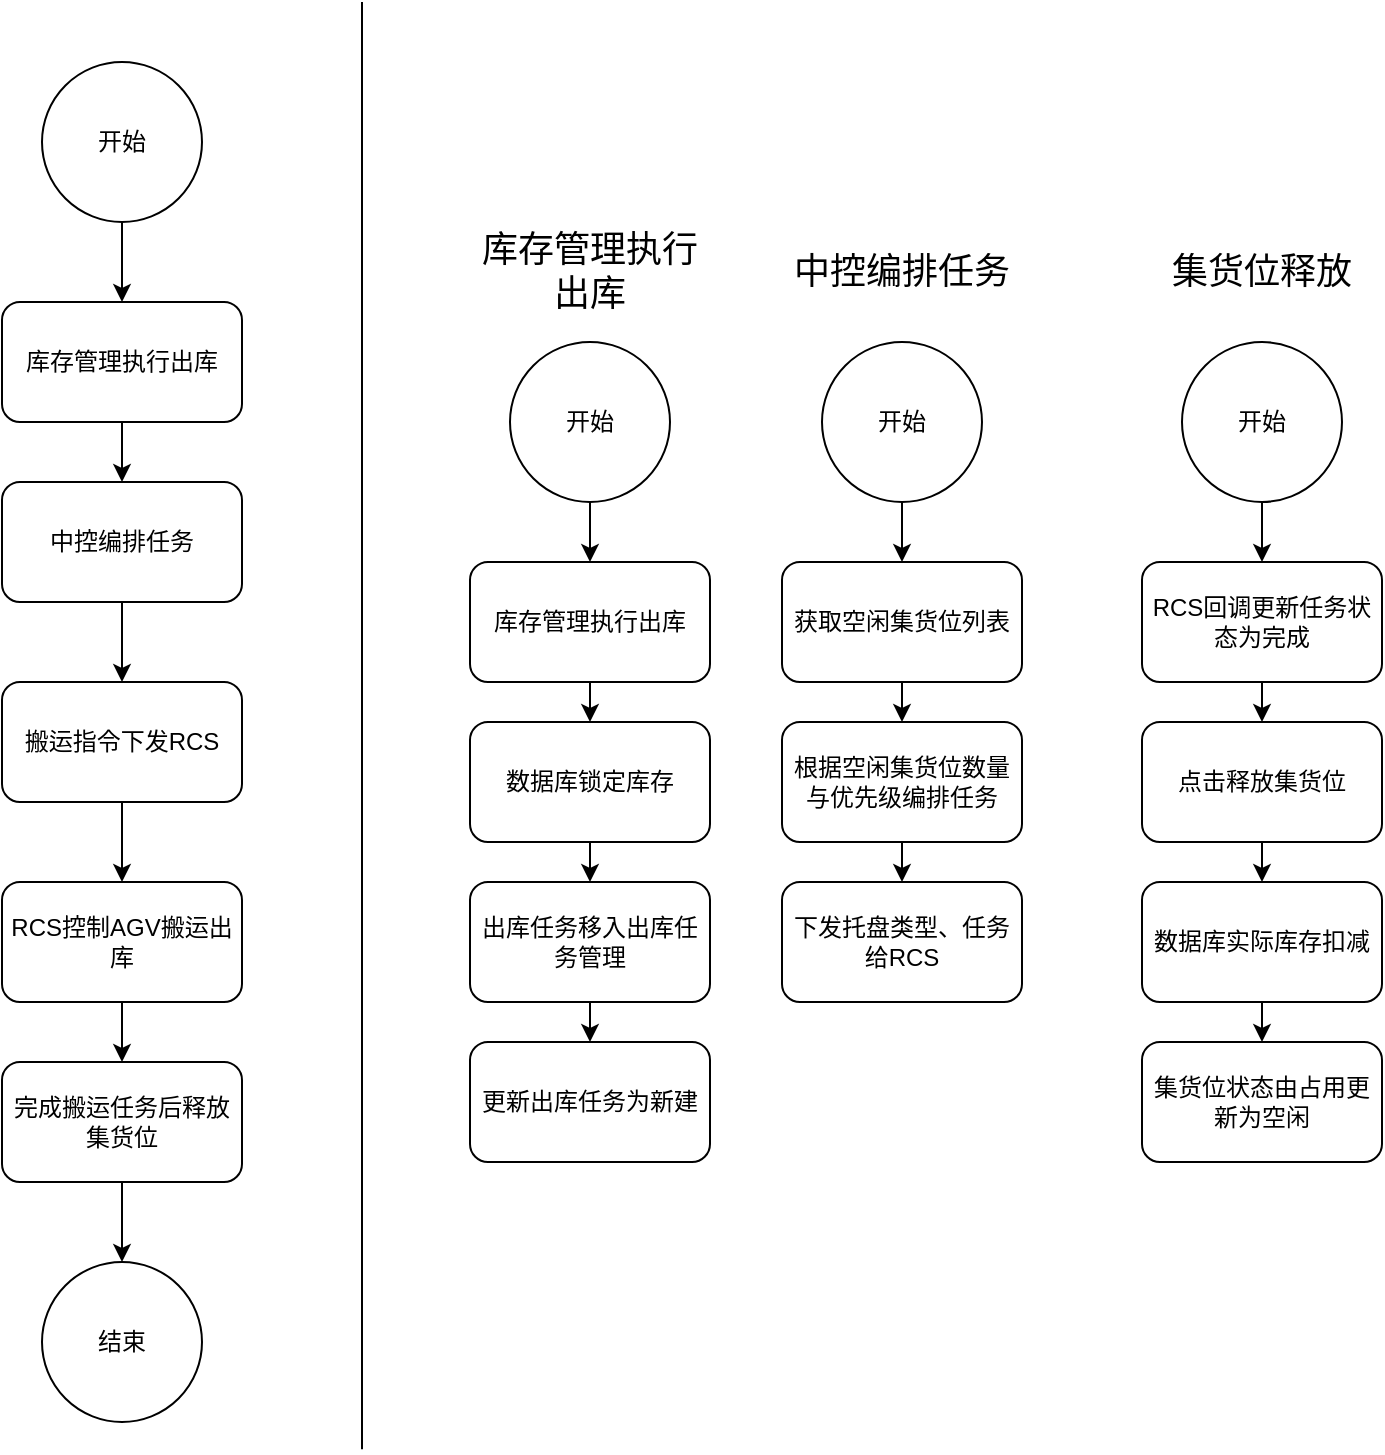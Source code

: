 <mxfile version="16.6.3" type="github">
  <diagram id="DLfbWz6DVWivaFfz0EM2" name="Page-1">
    <mxGraphModel dx="1673" dy="2103" grid="1" gridSize="10" guides="1" tooltips="1" connect="1" arrows="1" fold="1" page="1" pageScale="1" pageWidth="827" pageHeight="1169" math="0" shadow="0">
      <root>
        <mxCell id="0" />
        <mxCell id="1" parent="0" />
        <mxCell id="irB7EAz_y95BLKOjSzVQ-3" style="edgeStyle=orthogonalEdgeStyle;rounded=0;orthogonalLoop=1;jettySize=auto;html=1;exitX=0.5;exitY=1;exitDx=0;exitDy=0;entryX=0.5;entryY=0;entryDx=0;entryDy=0;" parent="1" source="irB7EAz_y95BLKOjSzVQ-1" target="irB7EAz_y95BLKOjSzVQ-2" edge="1">
          <mxGeometry relative="1" as="geometry" />
        </mxCell>
        <mxCell id="irB7EAz_y95BLKOjSzVQ-1" value="开始" style="ellipse;whiteSpace=wrap;html=1;aspect=fixed;" parent="1" vertex="1">
          <mxGeometry x="120" y="-50" width="80" height="80" as="geometry" />
        </mxCell>
        <mxCell id="irB7EAz_y95BLKOjSzVQ-15" style="edgeStyle=orthogonalEdgeStyle;rounded=0;orthogonalLoop=1;jettySize=auto;html=1;exitX=0.5;exitY=1;exitDx=0;exitDy=0;entryX=0.5;entryY=0;entryDx=0;entryDy=0;" parent="1" source="irB7EAz_y95BLKOjSzVQ-2" target="irB7EAz_y95BLKOjSzVQ-14" edge="1">
          <mxGeometry relative="1" as="geometry" />
        </mxCell>
        <mxCell id="irB7EAz_y95BLKOjSzVQ-2" value="库存管理执行出库" style="rounded=1;whiteSpace=wrap;html=1;" parent="1" vertex="1">
          <mxGeometry x="100" y="70" width="120" height="60" as="geometry" />
        </mxCell>
        <mxCell id="irB7EAz_y95BLKOjSzVQ-9" style="edgeStyle=orthogonalEdgeStyle;rounded=0;orthogonalLoop=1;jettySize=auto;html=1;exitX=0.5;exitY=1;exitDx=0;exitDy=0;entryX=0.5;entryY=0;entryDx=0;entryDy=0;" parent="1" source="irB7EAz_y95BLKOjSzVQ-6" target="irB7EAz_y95BLKOjSzVQ-8" edge="1">
          <mxGeometry relative="1" as="geometry" />
        </mxCell>
        <mxCell id="irB7EAz_y95BLKOjSzVQ-6" value="搬运指令下发RCS" style="rounded=1;whiteSpace=wrap;html=1;" parent="1" vertex="1">
          <mxGeometry x="100" y="260" width="120" height="60" as="geometry" />
        </mxCell>
        <mxCell id="irB7EAz_y95BLKOjSzVQ-11" style="edgeStyle=orthogonalEdgeStyle;rounded=0;orthogonalLoop=1;jettySize=auto;html=1;exitX=0.5;exitY=1;exitDx=0;exitDy=0;entryX=0.5;entryY=0;entryDx=0;entryDy=0;" parent="1" source="irB7EAz_y95BLKOjSzVQ-8" target="irB7EAz_y95BLKOjSzVQ-10" edge="1">
          <mxGeometry relative="1" as="geometry" />
        </mxCell>
        <mxCell id="irB7EAz_y95BLKOjSzVQ-8" value="RCS控制AGV搬运出库" style="rounded=1;whiteSpace=wrap;html=1;" parent="1" vertex="1">
          <mxGeometry x="100" y="360" width="120" height="60" as="geometry" />
        </mxCell>
        <mxCell id="irB7EAz_y95BLKOjSzVQ-13" style="edgeStyle=orthogonalEdgeStyle;rounded=0;orthogonalLoop=1;jettySize=auto;html=1;exitX=0.5;exitY=1;exitDx=0;exitDy=0;entryX=0.5;entryY=0;entryDx=0;entryDy=0;" parent="1" source="irB7EAz_y95BLKOjSzVQ-10" target="irB7EAz_y95BLKOjSzVQ-12" edge="1">
          <mxGeometry relative="1" as="geometry" />
        </mxCell>
        <mxCell id="irB7EAz_y95BLKOjSzVQ-10" value="完成搬运任务后释放集货位" style="rounded=1;whiteSpace=wrap;html=1;" parent="1" vertex="1">
          <mxGeometry x="100" y="450" width="120" height="60" as="geometry" />
        </mxCell>
        <mxCell id="irB7EAz_y95BLKOjSzVQ-12" value="结束" style="ellipse;whiteSpace=wrap;html=1;aspect=fixed;" parent="1" vertex="1">
          <mxGeometry x="120" y="550" width="80" height="80" as="geometry" />
        </mxCell>
        <mxCell id="irB7EAz_y95BLKOjSzVQ-16" style="edgeStyle=orthogonalEdgeStyle;rounded=0;orthogonalLoop=1;jettySize=auto;html=1;exitX=0.5;exitY=1;exitDx=0;exitDy=0;entryX=0.5;entryY=0;entryDx=0;entryDy=0;" parent="1" source="irB7EAz_y95BLKOjSzVQ-14" target="irB7EAz_y95BLKOjSzVQ-6" edge="1">
          <mxGeometry relative="1" as="geometry" />
        </mxCell>
        <mxCell id="irB7EAz_y95BLKOjSzVQ-14" value="中控编排任务" style="rounded=1;whiteSpace=wrap;html=1;" parent="1" vertex="1">
          <mxGeometry x="100" y="160" width="120" height="60" as="geometry" />
        </mxCell>
        <mxCell id="irB7EAz_y95BLKOjSzVQ-19" value="" style="endArrow=none;html=1;rounded=0;" parent="1" edge="1">
          <mxGeometry width="50" height="50" relative="1" as="geometry">
            <mxPoint x="280" y="643.636" as="sourcePoint" />
            <mxPoint x="280" y="-80" as="targetPoint" />
          </mxGeometry>
        </mxCell>
        <mxCell id="irB7EAz_y95BLKOjSzVQ-20" value="&lt;font style=&quot;font-size: 18px&quot;&gt;库存管理执行出库&lt;/font&gt;" style="text;html=1;strokeColor=none;fillColor=none;align=center;verticalAlign=middle;whiteSpace=wrap;rounded=0;" parent="1" vertex="1">
          <mxGeometry x="334" y="40" width="120" height="30" as="geometry" />
        </mxCell>
        <mxCell id="irB7EAz_y95BLKOjSzVQ-23" style="edgeStyle=orthogonalEdgeStyle;rounded=0;orthogonalLoop=1;jettySize=auto;html=1;exitX=0.5;exitY=1;exitDx=0;exitDy=0;entryX=0.5;entryY=0;entryDx=0;entryDy=0;fontSize=18;" parent="1" source="irB7EAz_y95BLKOjSzVQ-21" target="irB7EAz_y95BLKOjSzVQ-22" edge="1">
          <mxGeometry relative="1" as="geometry" />
        </mxCell>
        <mxCell id="irB7EAz_y95BLKOjSzVQ-21" value="开始" style="ellipse;whiteSpace=wrap;html=1;aspect=fixed;" parent="1" vertex="1">
          <mxGeometry x="354" y="90" width="80" height="80" as="geometry" />
        </mxCell>
        <mxCell id="irB7EAz_y95BLKOjSzVQ-25" style="edgeStyle=orthogonalEdgeStyle;rounded=0;orthogonalLoop=1;jettySize=auto;html=1;exitX=0.5;exitY=1;exitDx=0;exitDy=0;entryX=0.5;entryY=0;entryDx=0;entryDy=0;fontSize=18;" parent="1" source="irB7EAz_y95BLKOjSzVQ-22" target="irB7EAz_y95BLKOjSzVQ-24" edge="1">
          <mxGeometry relative="1" as="geometry" />
        </mxCell>
        <mxCell id="irB7EAz_y95BLKOjSzVQ-22" value="库存管理执行出库" style="rounded=1;whiteSpace=wrap;html=1;" parent="1" vertex="1">
          <mxGeometry x="334" y="200" width="120" height="60" as="geometry" />
        </mxCell>
        <mxCell id="irB7EAz_y95BLKOjSzVQ-27" style="edgeStyle=orthogonalEdgeStyle;rounded=0;orthogonalLoop=1;jettySize=auto;html=1;exitX=0.5;exitY=1;exitDx=0;exitDy=0;entryX=0.5;entryY=0;entryDx=0;entryDy=0;fontSize=18;" parent="1" source="irB7EAz_y95BLKOjSzVQ-24" target="irB7EAz_y95BLKOjSzVQ-26" edge="1">
          <mxGeometry relative="1" as="geometry" />
        </mxCell>
        <mxCell id="irB7EAz_y95BLKOjSzVQ-24" value="数据库锁定库存" style="rounded=1;whiteSpace=wrap;html=1;" parent="1" vertex="1">
          <mxGeometry x="334" y="280" width="120" height="60" as="geometry" />
        </mxCell>
        <mxCell id="irB7EAz_y95BLKOjSzVQ-29" style="edgeStyle=orthogonalEdgeStyle;rounded=0;orthogonalLoop=1;jettySize=auto;html=1;exitX=0.5;exitY=1;exitDx=0;exitDy=0;entryX=0.5;entryY=0;entryDx=0;entryDy=0;fontSize=18;" parent="1" source="irB7EAz_y95BLKOjSzVQ-26" target="irB7EAz_y95BLKOjSzVQ-28" edge="1">
          <mxGeometry relative="1" as="geometry" />
        </mxCell>
        <mxCell id="irB7EAz_y95BLKOjSzVQ-26" value="出库任务移入出库任务管理" style="rounded=1;whiteSpace=wrap;html=1;" parent="1" vertex="1">
          <mxGeometry x="334" y="360" width="120" height="60" as="geometry" />
        </mxCell>
        <mxCell id="irB7EAz_y95BLKOjSzVQ-28" value="更新出库任务为新建" style="rounded=1;whiteSpace=wrap;html=1;" parent="1" vertex="1">
          <mxGeometry x="334" y="440" width="120" height="60" as="geometry" />
        </mxCell>
        <mxCell id="FtbxJBQ_-pjIv0MddFFB-3" value="&lt;font style=&quot;font-size: 18px&quot;&gt;中控编排任务&lt;/font&gt;" style="text;html=1;strokeColor=none;fillColor=none;align=center;verticalAlign=middle;whiteSpace=wrap;rounded=0;" vertex="1" parent="1">
          <mxGeometry x="490" y="40" width="120" height="30" as="geometry" />
        </mxCell>
        <mxCell id="FtbxJBQ_-pjIv0MddFFB-6" style="edgeStyle=orthogonalEdgeStyle;rounded=0;orthogonalLoop=1;jettySize=auto;html=1;exitX=0.5;exitY=1;exitDx=0;exitDy=0;entryX=0.5;entryY=0;entryDx=0;entryDy=0;" edge="1" parent="1" source="FtbxJBQ_-pjIv0MddFFB-4" target="FtbxJBQ_-pjIv0MddFFB-5">
          <mxGeometry relative="1" as="geometry" />
        </mxCell>
        <mxCell id="FtbxJBQ_-pjIv0MddFFB-4" value="开始" style="ellipse;whiteSpace=wrap;html=1;aspect=fixed;" vertex="1" parent="1">
          <mxGeometry x="510" y="90" width="80" height="80" as="geometry" />
        </mxCell>
        <mxCell id="FtbxJBQ_-pjIv0MddFFB-8" style="edgeStyle=orthogonalEdgeStyle;rounded=0;orthogonalLoop=1;jettySize=auto;html=1;exitX=0.5;exitY=1;exitDx=0;exitDy=0;entryX=0.5;entryY=0;entryDx=0;entryDy=0;" edge="1" parent="1" source="FtbxJBQ_-pjIv0MddFFB-5" target="FtbxJBQ_-pjIv0MddFFB-7">
          <mxGeometry relative="1" as="geometry" />
        </mxCell>
        <mxCell id="FtbxJBQ_-pjIv0MddFFB-5" value="获取空闲集货位列表" style="rounded=1;whiteSpace=wrap;html=1;" vertex="1" parent="1">
          <mxGeometry x="490" y="200" width="120" height="60" as="geometry" />
        </mxCell>
        <mxCell id="FtbxJBQ_-pjIv0MddFFB-12" style="edgeStyle=orthogonalEdgeStyle;rounded=0;orthogonalLoop=1;jettySize=auto;html=1;exitX=0.5;exitY=1;exitDx=0;exitDy=0;entryX=0.5;entryY=0;entryDx=0;entryDy=0;" edge="1" parent="1" source="FtbxJBQ_-pjIv0MddFFB-7" target="FtbxJBQ_-pjIv0MddFFB-9">
          <mxGeometry relative="1" as="geometry" />
        </mxCell>
        <mxCell id="FtbxJBQ_-pjIv0MddFFB-7" value="根据空闲集货位数量与优先级编排任务" style="rounded=1;whiteSpace=wrap;html=1;" vertex="1" parent="1">
          <mxGeometry x="490" y="280" width="120" height="60" as="geometry" />
        </mxCell>
        <mxCell id="FtbxJBQ_-pjIv0MddFFB-9" value="下发托盘类型、任务给RCS" style="rounded=1;whiteSpace=wrap;html=1;" vertex="1" parent="1">
          <mxGeometry x="490" y="360" width="120" height="60" as="geometry" />
        </mxCell>
        <mxCell id="FtbxJBQ_-pjIv0MddFFB-14" value="&lt;font style=&quot;font-size: 18px&quot;&gt;集货位释放&lt;/font&gt;" style="text;html=1;strokeColor=none;fillColor=none;align=center;verticalAlign=middle;whiteSpace=wrap;rounded=0;" vertex="1" parent="1">
          <mxGeometry x="670" y="40" width="120" height="30" as="geometry" />
        </mxCell>
        <mxCell id="FtbxJBQ_-pjIv0MddFFB-17" style="edgeStyle=orthogonalEdgeStyle;rounded=0;orthogonalLoop=1;jettySize=auto;html=1;exitX=0.5;exitY=1;exitDx=0;exitDy=0;entryX=0.5;entryY=0;entryDx=0;entryDy=0;" edge="1" parent="1" source="FtbxJBQ_-pjIv0MddFFB-15" target="FtbxJBQ_-pjIv0MddFFB-16">
          <mxGeometry relative="1" as="geometry" />
        </mxCell>
        <mxCell id="FtbxJBQ_-pjIv0MddFFB-15" value="开始" style="ellipse;whiteSpace=wrap;html=1;aspect=fixed;" vertex="1" parent="1">
          <mxGeometry x="690" y="90" width="80" height="80" as="geometry" />
        </mxCell>
        <mxCell id="FtbxJBQ_-pjIv0MddFFB-19" style="edgeStyle=orthogonalEdgeStyle;rounded=0;orthogonalLoop=1;jettySize=auto;html=1;exitX=0.5;exitY=1;exitDx=0;exitDy=0;entryX=0.5;entryY=0;entryDx=0;entryDy=0;" edge="1" parent="1" source="FtbxJBQ_-pjIv0MddFFB-16" target="FtbxJBQ_-pjIv0MddFFB-18">
          <mxGeometry relative="1" as="geometry" />
        </mxCell>
        <mxCell id="FtbxJBQ_-pjIv0MddFFB-16" value="RCS回调更新任务状态为完成" style="rounded=1;whiteSpace=wrap;html=1;" vertex="1" parent="1">
          <mxGeometry x="670" y="200" width="120" height="60" as="geometry" />
        </mxCell>
        <mxCell id="FtbxJBQ_-pjIv0MddFFB-21" style="edgeStyle=orthogonalEdgeStyle;rounded=0;orthogonalLoop=1;jettySize=auto;html=1;exitX=0.5;exitY=1;exitDx=0;exitDy=0;entryX=0.5;entryY=0;entryDx=0;entryDy=0;" edge="1" parent="1" source="FtbxJBQ_-pjIv0MddFFB-18" target="FtbxJBQ_-pjIv0MddFFB-20">
          <mxGeometry relative="1" as="geometry" />
        </mxCell>
        <mxCell id="FtbxJBQ_-pjIv0MddFFB-18" value="点击释放集货位" style="rounded=1;whiteSpace=wrap;html=1;" vertex="1" parent="1">
          <mxGeometry x="670" y="280" width="120" height="60" as="geometry" />
        </mxCell>
        <mxCell id="FtbxJBQ_-pjIv0MddFFB-23" style="edgeStyle=orthogonalEdgeStyle;rounded=0;orthogonalLoop=1;jettySize=auto;html=1;exitX=0.5;exitY=1;exitDx=0;exitDy=0;entryX=0.5;entryY=0;entryDx=0;entryDy=0;" edge="1" parent="1" source="FtbxJBQ_-pjIv0MddFFB-20" target="FtbxJBQ_-pjIv0MddFFB-22">
          <mxGeometry relative="1" as="geometry" />
        </mxCell>
        <mxCell id="FtbxJBQ_-pjIv0MddFFB-20" value="数据库实际库存扣减" style="rounded=1;whiteSpace=wrap;html=1;" vertex="1" parent="1">
          <mxGeometry x="670" y="360" width="120" height="60" as="geometry" />
        </mxCell>
        <mxCell id="FtbxJBQ_-pjIv0MddFFB-22" value="集货位状态由占用更新为空闲" style="rounded=1;whiteSpace=wrap;html=1;" vertex="1" parent="1">
          <mxGeometry x="670" y="440" width="120" height="60" as="geometry" />
        </mxCell>
      </root>
    </mxGraphModel>
  </diagram>
</mxfile>
